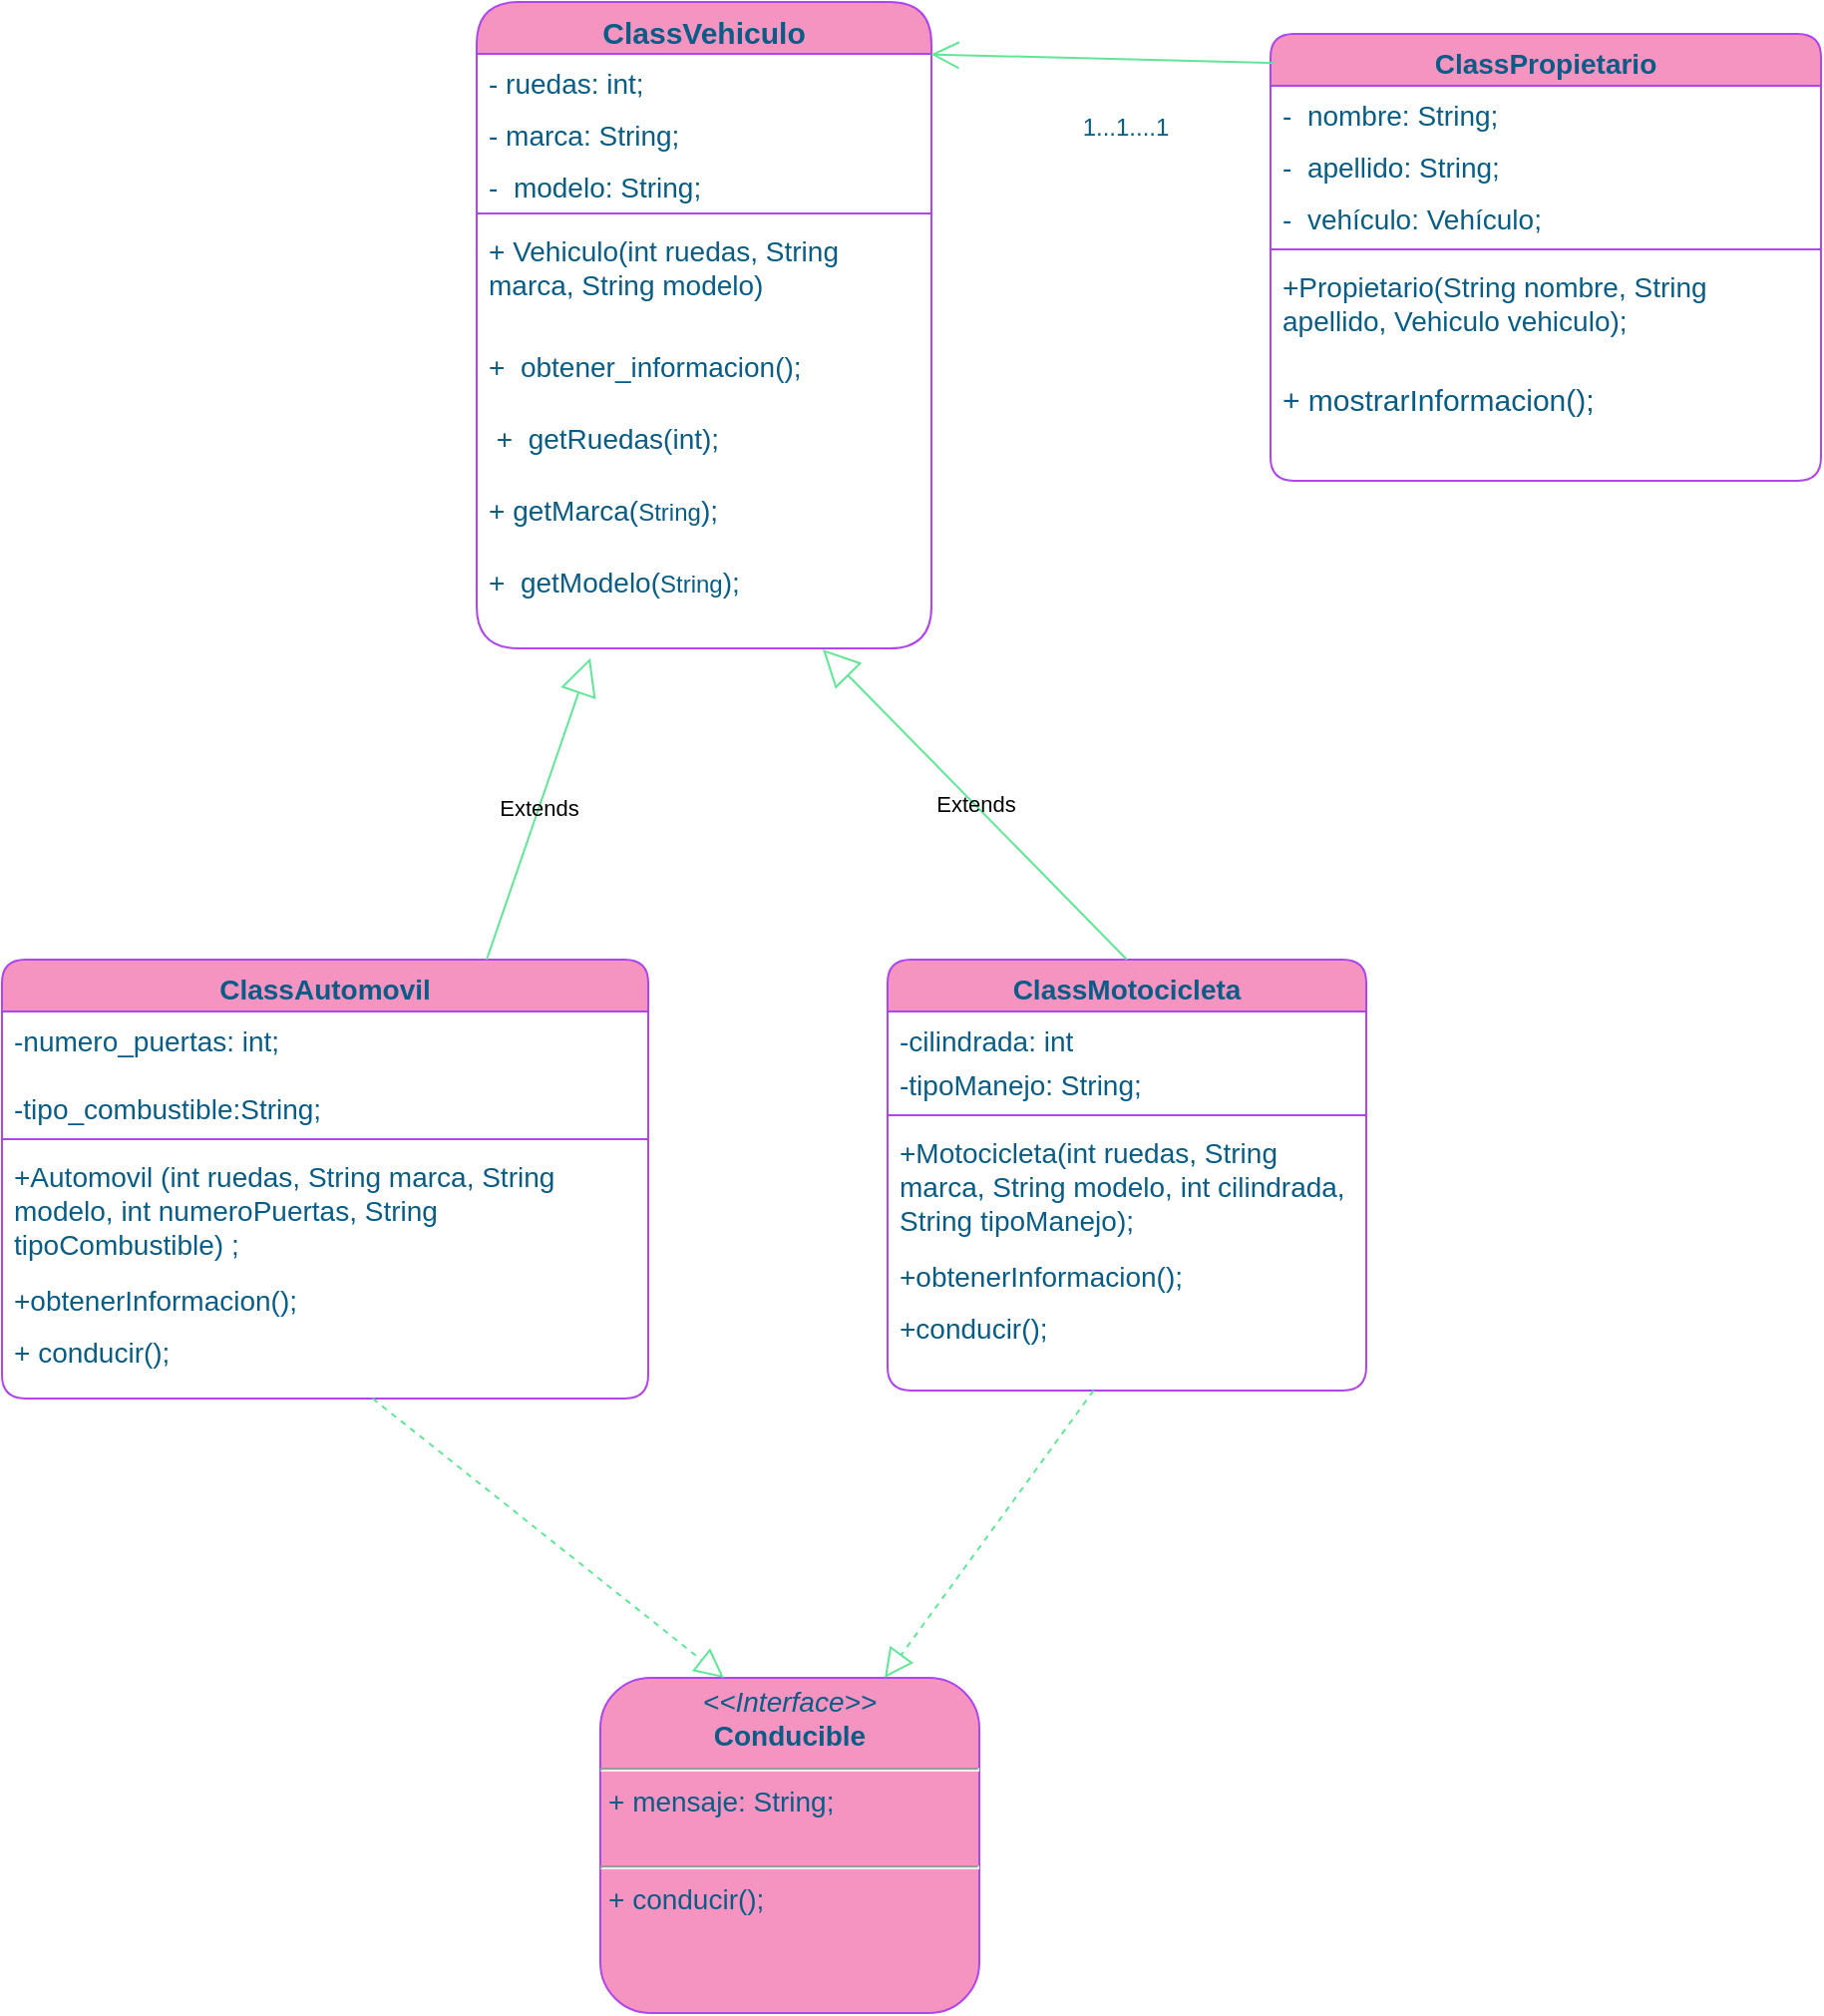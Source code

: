 <mxfile version="21.6.8" type="github">
  <diagram name="Página-1" id="zMErRwjJ9cJvkd89i-X-">
    <mxGraphModel dx="1035" dy="525" grid="1" gridSize="12" guides="1" tooltips="1" connect="1" arrows="1" fold="1" page="1" pageScale="1" pageWidth="980" pageHeight="1390" math="0" shadow="0">
      <root>
        <mxCell id="0" />
        <mxCell id="1" parent="0" />
        <mxCell id="PNMMQfILjRkA3aaWfyfR-1" value="ClassVehiculo" style="swimlane;fontStyle=1;align=center;verticalAlign=top;childLayout=stackLayout;horizontal=1;startSize=26;horizontalStack=0;resizeParent=1;resizeParentMax=0;resizeLast=0;collapsible=1;marginBottom=0;whiteSpace=wrap;html=1;labelBackgroundColor=none;fillColor=#F694C1;strokeColor=#AF45ED;fontColor=#095C86;rounded=1;fontSize=15;arcSize=27;" parent="1" vertex="1">
          <mxGeometry x="262" y="24" width="228" height="324" as="geometry">
            <mxRectangle x="330" y="190" width="120" height="30" as="alternateBounds" />
          </mxGeometry>
        </mxCell>
        <mxCell id="PNMMQfILjRkA3aaWfyfR-2" value="&lt;font style=&quot;font-size: 14px;&quot;&gt;- ruedas: int;&lt;/font&gt;" style="text;strokeColor=none;fillColor=none;align=left;verticalAlign=top;spacingLeft=4;spacingRight=4;overflow=hidden;rotatable=0;points=[[0,0.5],[1,0.5]];portConstraint=eastwest;whiteSpace=wrap;html=1;labelBackgroundColor=none;fontColor=#095C86;rounded=1;" parent="PNMMQfILjRkA3aaWfyfR-1" vertex="1">
          <mxGeometry y="26" width="228" height="26" as="geometry" />
        </mxCell>
        <mxCell id="PNMMQfILjRkA3aaWfyfR-5" value="&lt;font style=&quot;font-size: 14px;&quot;&gt;- marca:&amp;nbsp;String;&lt;/font&gt;" style="text;strokeColor=none;fillColor=none;align=left;verticalAlign=top;spacingLeft=4;spacingRight=4;overflow=hidden;rotatable=0;points=[[0,0.5],[1,0.5]];portConstraint=eastwest;whiteSpace=wrap;html=1;labelBackgroundColor=none;fontColor=#095C86;rounded=1;" parent="PNMMQfILjRkA3aaWfyfR-1" vertex="1">
          <mxGeometry y="52" width="228" height="26" as="geometry" />
        </mxCell>
        <mxCell id="PNMMQfILjRkA3aaWfyfR-6" value="&lt;font style=&quot;font-size: 14px;&quot;&gt;-&amp;nbsp; modelo:&amp;nbsp;String;&lt;/font&gt;" style="text;strokeColor=none;fillColor=none;align=left;verticalAlign=top;spacingLeft=4;spacingRight=4;overflow=hidden;rotatable=0;points=[[0,0.5],[1,0.5]];portConstraint=eastwest;whiteSpace=wrap;html=1;labelBackgroundColor=none;fontColor=#095C86;rounded=1;" parent="PNMMQfILjRkA3aaWfyfR-1" vertex="1">
          <mxGeometry y="78" width="228" height="24" as="geometry" />
        </mxCell>
        <mxCell id="PNMMQfILjRkA3aaWfyfR-3" value="" style="line;strokeWidth=1;fillColor=none;align=left;verticalAlign=middle;spacingTop=-1;spacingLeft=3;spacingRight=3;rotatable=0;labelPosition=right;points=[];portConstraint=eastwest;strokeColor=#AF45ED;labelBackgroundColor=none;fontColor=#095C86;rounded=1;" parent="PNMMQfILjRkA3aaWfyfR-1" vertex="1">
          <mxGeometry y="102" width="228" height="8" as="geometry" />
        </mxCell>
        <mxCell id="ifGxLTZJCU3RoCwpth3G-2" value="&lt;font color=&quot;#095c86&quot; style=&quot;font-size: 14px;&quot;&gt;+&amp;nbsp;Vehiculo(int ruedas, String marca, String modelo)&amp;nbsp;&lt;/font&gt;" style="text;strokeColor=none;fillColor=none;align=left;verticalAlign=top;spacingLeft=4;spacingRight=4;overflow=hidden;rotatable=0;points=[[0,0.5],[1,0.5]];portConstraint=eastwest;whiteSpace=wrap;html=1;" vertex="1" parent="PNMMQfILjRkA3aaWfyfR-1">
          <mxGeometry y="110" width="228" height="58" as="geometry" />
        </mxCell>
        <mxCell id="PNMMQfILjRkA3aaWfyfR-4" value="&lt;font style=&quot;font-size: 14px;&quot;&gt;+&amp;nbsp;&amp;nbsp;obtener_informacion();&lt;br&gt;&lt;br&gt;&lt;/font&gt;" style="text;strokeColor=none;fillColor=none;align=left;verticalAlign=top;spacingLeft=4;spacingRight=4;overflow=hidden;rotatable=0;points=[[0,0.5],[1,0.5]];portConstraint=eastwest;whiteSpace=wrap;html=1;labelBackgroundColor=none;fontColor=#095C86;rounded=1;" parent="PNMMQfILjRkA3aaWfyfR-1" vertex="1">
          <mxGeometry y="168" width="228" height="36" as="geometry" />
        </mxCell>
        <mxCell id="ifGxLTZJCU3RoCwpth3G-3" value="&lt;font color=&quot;#095c86&quot; style=&quot;font-size: 14px;&quot;&gt;&amp;nbsp;+&amp;nbsp; getRuedas(int);&lt;/font&gt;" style="text;strokeColor=none;fillColor=none;align=left;verticalAlign=top;spacingLeft=4;spacingRight=4;overflow=hidden;rotatable=0;points=[[0,0.5],[1,0.5]];portConstraint=eastwest;whiteSpace=wrap;html=1;" vertex="1" parent="PNMMQfILjRkA3aaWfyfR-1">
          <mxGeometry y="204" width="228" height="36" as="geometry" />
        </mxCell>
        <mxCell id="ifGxLTZJCU3RoCwpth3G-9" value="&lt;font color=&quot;#095c86&quot;&gt;&lt;font style=&quot;font-size: 14px;&quot;&gt;+&amp;nbsp;getMarca(&lt;/font&gt;String&lt;font style=&quot;font-size: 14px;&quot;&gt;);&lt;/font&gt;&lt;/font&gt;" style="text;strokeColor=none;fillColor=none;align=left;verticalAlign=top;spacingLeft=4;spacingRight=4;overflow=hidden;rotatable=0;points=[[0,0.5],[1,0.5]];portConstraint=eastwest;whiteSpace=wrap;html=1;" vertex="1" parent="PNMMQfILjRkA3aaWfyfR-1">
          <mxGeometry y="240" width="228" height="36" as="geometry" />
        </mxCell>
        <mxCell id="ifGxLTZJCU3RoCwpth3G-6" value="&lt;font color=&quot;#095c86&quot;&gt;&lt;font style=&quot;font-size: 14px;&quot;&gt;+&amp;nbsp; getModelo(&lt;/font&gt;String&lt;font style=&quot;font-size: 14px;&quot;&gt;);&lt;/font&gt;&lt;/font&gt;" style="text;strokeColor=none;fillColor=none;align=left;verticalAlign=top;spacingLeft=4;spacingRight=4;overflow=hidden;rotatable=0;points=[[0,0.5],[1,0.5]];portConstraint=eastwest;whiteSpace=wrap;html=1;" vertex="1" parent="PNMMQfILjRkA3aaWfyfR-1">
          <mxGeometry y="276" width="228" height="48" as="geometry" />
        </mxCell>
        <mxCell id="PNMMQfILjRkA3aaWfyfR-7" value="ClassAutomovil" style="swimlane;fontStyle=1;align=center;verticalAlign=top;childLayout=stackLayout;horizontal=1;startSize=26;horizontalStack=0;resizeParent=1;resizeParentMax=0;resizeLast=0;collapsible=1;marginBottom=0;whiteSpace=wrap;html=1;labelBackgroundColor=none;fillColor=#F694C1;strokeColor=#AF45ED;fontColor=#095C86;rounded=1;fontSize=14;" parent="1" vertex="1">
          <mxGeometry x="24" y="504" width="324" height="220" as="geometry" />
        </mxCell>
        <mxCell id="PNMMQfILjRkA3aaWfyfR-8" value="&lt;font style=&quot;font-size: 14px;&quot;&gt;-numero_puertas: int;&lt;/font&gt;" style="text;strokeColor=none;fillColor=none;align=left;verticalAlign=top;spacingLeft=4;spacingRight=4;overflow=hidden;rotatable=0;points=[[0,0.5],[1,0.5]];portConstraint=eastwest;whiteSpace=wrap;html=1;labelBackgroundColor=none;fontColor=#095C86;rounded=1;" parent="PNMMQfILjRkA3aaWfyfR-7" vertex="1">
          <mxGeometry y="26" width="324" height="34" as="geometry" />
        </mxCell>
        <mxCell id="PNMMQfILjRkA3aaWfyfR-15" value="&lt;font style=&quot;font-size: 14px;&quot;&gt;-tipo_combustible:String;&lt;/font&gt;" style="text;strokeColor=none;fillColor=none;align=left;verticalAlign=top;spacingLeft=4;spacingRight=4;overflow=hidden;rotatable=0;points=[[0,0.5],[1,0.5]];portConstraint=eastwest;whiteSpace=wrap;html=1;labelBackgroundColor=none;fontColor=#095C86;rounded=1;" parent="PNMMQfILjRkA3aaWfyfR-7" vertex="1">
          <mxGeometry y="60" width="324" height="26" as="geometry" />
        </mxCell>
        <mxCell id="PNMMQfILjRkA3aaWfyfR-9" value="" style="line;strokeWidth=1;fillColor=none;align=left;verticalAlign=middle;spacingTop=-1;spacingLeft=3;spacingRight=3;rotatable=0;labelPosition=right;points=[];portConstraint=eastwest;strokeColor=#AF45ED;labelBackgroundColor=none;fontColor=#095C86;rounded=1;" parent="PNMMQfILjRkA3aaWfyfR-7" vertex="1">
          <mxGeometry y="86" width="324" height="8" as="geometry" />
        </mxCell>
        <mxCell id="ifGxLTZJCU3RoCwpth3G-10" value="&lt;font color=&quot;#095c86&quot; style=&quot;font-size: 14px;&quot;&gt;+Automovil (int ruedas, String marca, String modelo, int numeroPuertas, String tipoCombustible) ;&lt;/font&gt;" style="text;strokeColor=none;fillColor=none;align=left;verticalAlign=top;spacingLeft=4;spacingRight=4;overflow=hidden;rotatable=0;points=[[0,0.5],[1,0.5]];portConstraint=eastwest;whiteSpace=wrap;html=1;" vertex="1" parent="PNMMQfILjRkA3aaWfyfR-7">
          <mxGeometry y="94" width="324" height="62" as="geometry" />
        </mxCell>
        <mxCell id="PNMMQfILjRkA3aaWfyfR-10" value="&lt;font style=&quot;font-size: 14px;&quot;&gt;+obtenerInformacion();&lt;/font&gt;" style="text;strokeColor=none;fillColor=none;align=left;verticalAlign=top;spacingLeft=4;spacingRight=4;overflow=hidden;rotatable=0;points=[[0,0.5],[1,0.5]];portConstraint=eastwest;whiteSpace=wrap;html=1;labelBackgroundColor=none;fontColor=#095C86;rounded=1;" parent="PNMMQfILjRkA3aaWfyfR-7" vertex="1">
          <mxGeometry y="156" width="324" height="26" as="geometry" />
        </mxCell>
        <mxCell id="mXOzC1x58r8UYVw0Xg4F-1" value="&lt;font style=&quot;font-size: 14px;&quot;&gt;+ conducir();&lt;/font&gt;" style="text;strokeColor=none;fillColor=none;align=left;verticalAlign=top;spacingLeft=4;spacingRight=4;overflow=hidden;rotatable=0;points=[[0,0.5],[1,0.5]];portConstraint=eastwest;whiteSpace=wrap;html=1;labelBackgroundColor=none;fontColor=#095C86;rounded=1;" parent="PNMMQfILjRkA3aaWfyfR-7" vertex="1">
          <mxGeometry y="182" width="324" height="38" as="geometry" />
        </mxCell>
        <mxCell id="PNMMQfILjRkA3aaWfyfR-11" value="&lt;font style=&quot;font-size: 14px;&quot;&gt;ClassMotocicleta&lt;/font&gt;" style="swimlane;fontStyle=1;align=center;verticalAlign=top;childLayout=stackLayout;horizontal=1;startSize=26;horizontalStack=0;resizeParent=1;resizeParentMax=0;resizeLast=0;collapsible=1;marginBottom=0;whiteSpace=wrap;html=1;labelBackgroundColor=none;fillColor=#F694C1;strokeColor=#AF45ED;fontColor=#095C86;rounded=1;" parent="1" vertex="1">
          <mxGeometry x="468" y="504" width="240" height="216" as="geometry" />
        </mxCell>
        <mxCell id="PNMMQfILjRkA3aaWfyfR-12" value="&lt;font style=&quot;font-size: 14px;&quot;&gt;-cilindrada: int&lt;/font&gt;" style="text;strokeColor=none;fillColor=none;align=left;verticalAlign=top;spacingLeft=4;spacingRight=4;overflow=hidden;rotatable=0;points=[[0,0.5],[1,0.5]];portConstraint=eastwest;whiteSpace=wrap;html=1;labelBackgroundColor=none;fontColor=#095C86;rounded=1;" parent="PNMMQfILjRkA3aaWfyfR-11" vertex="1">
          <mxGeometry y="26" width="240" height="22" as="geometry" />
        </mxCell>
        <mxCell id="mXOzC1x58r8UYVw0Xg4F-7" value="&lt;font style=&quot;font-size: 14px;&quot;&gt;-tipoManejo:&amp;nbsp;String;&lt;/font&gt;" style="text;strokeColor=none;fillColor=none;align=left;verticalAlign=top;spacingLeft=4;spacingRight=4;overflow=hidden;rotatable=0;points=[[0,0.5],[1,0.5]];portConstraint=eastwest;whiteSpace=wrap;html=1;labelBackgroundColor=none;fontColor=#095C86;rounded=1;" parent="PNMMQfILjRkA3aaWfyfR-11" vertex="1">
          <mxGeometry y="48" width="240" height="26" as="geometry" />
        </mxCell>
        <mxCell id="PNMMQfILjRkA3aaWfyfR-13" value="" style="line;strokeWidth=1;fillColor=none;align=left;verticalAlign=middle;spacingTop=-1;spacingLeft=3;spacingRight=3;rotatable=0;labelPosition=right;points=[];portConstraint=eastwest;strokeColor=#AF45ED;labelBackgroundColor=none;fontColor=#095C86;rounded=1;" parent="PNMMQfILjRkA3aaWfyfR-11" vertex="1">
          <mxGeometry y="74" width="240" height="8" as="geometry" />
        </mxCell>
        <mxCell id="ifGxLTZJCU3RoCwpth3G-11" value="&lt;font style=&quot;font-size: 14px;&quot; color=&quot;#095c86&quot;&gt;+Motocicleta(int ruedas, String marca, String modelo, int cilindrada, String tipoManejo);&lt;/font&gt;" style="text;strokeColor=none;fillColor=none;align=left;verticalAlign=top;spacingLeft=4;spacingRight=4;overflow=hidden;rotatable=0;points=[[0,0.5],[1,0.5]];portConstraint=eastwest;whiteSpace=wrap;html=1;" vertex="1" parent="PNMMQfILjRkA3aaWfyfR-11">
          <mxGeometry y="82" width="240" height="62" as="geometry" />
        </mxCell>
        <mxCell id="PNMMQfILjRkA3aaWfyfR-14" value="&lt;font style=&quot;font-size: 14px;&quot;&gt;+obtenerInformacion();&lt;/font&gt;" style="text;strokeColor=none;fillColor=none;align=left;verticalAlign=top;spacingLeft=4;spacingRight=4;overflow=hidden;rotatable=0;points=[[0,0.5],[1,0.5]];portConstraint=eastwest;whiteSpace=wrap;html=1;labelBackgroundColor=none;fontColor=#095C86;rounded=1;" parent="PNMMQfILjRkA3aaWfyfR-11" vertex="1">
          <mxGeometry y="144" width="240" height="26" as="geometry" />
        </mxCell>
        <mxCell id="mXOzC1x58r8UYVw0Xg4F-8" value="&lt;font style=&quot;font-size: 14px;&quot;&gt;+conducir();&lt;/font&gt;" style="text;strokeColor=none;fillColor=none;align=left;verticalAlign=top;spacingLeft=4;spacingRight=4;overflow=hidden;rotatable=0;points=[[0,0.5],[1,0.5]];portConstraint=eastwest;whiteSpace=wrap;html=1;labelBackgroundColor=none;fontColor=#095C86;rounded=1;" parent="PNMMQfILjRkA3aaWfyfR-11" vertex="1">
          <mxGeometry y="170" width="240" height="46" as="geometry" />
        </mxCell>
        <mxCell id="mXOzC1x58r8UYVw0Xg4F-9" value="&lt;p style=&quot;margin: 4px 0px 0px; text-align: center; font-size: 14px;&quot;&gt;&lt;i style=&quot;font-size: 14px;&quot;&gt;&amp;lt;&amp;lt;Interface&amp;gt;&amp;gt;&lt;/i&gt;&lt;br style=&quot;font-size: 14px;&quot;&gt;&lt;b style=&quot;font-size: 14px;&quot;&gt;Conducible&lt;/b&gt;&lt;br style=&quot;font-size: 14px;&quot;&gt;&lt;/p&gt;&lt;hr style=&quot;font-size: 14px;&quot;&gt;&lt;p style=&quot;margin: 0px 0px 0px 4px; font-size: 14px;&quot;&gt;+ mensaje: String;&lt;br style=&quot;font-size: 14px;&quot;&gt;&lt;br style=&quot;font-size: 14px;&quot;&gt;&lt;/p&gt;&lt;hr style=&quot;font-size: 14px;&quot;&gt;&lt;p style=&quot;margin: 0px 0px 0px 4px; font-size: 14px;&quot;&gt;+ conducir();&lt;br style=&quot;font-size: 14px;&quot;&gt;&lt;/p&gt;" style="verticalAlign=top;align=left;overflow=fill;fontSize=14;fontFamily=Helvetica;html=1;whiteSpace=wrap;labelBackgroundColor=none;fillColor=#F694C1;strokeColor=#AF45ED;fontColor=#095C86;rounded=1;" parent="1" vertex="1">
          <mxGeometry x="324" y="864" width="190" height="168" as="geometry" />
        </mxCell>
        <mxCell id="mXOzC1x58r8UYVw0Xg4F-10" value="&lt;font style=&quot;font-size: 14px;&quot;&gt;ClassPropietario&lt;/font&gt;" style="swimlane;fontStyle=1;align=center;verticalAlign=top;childLayout=stackLayout;horizontal=1;startSize=26;horizontalStack=0;resizeParent=1;resizeParentMax=0;resizeLast=0;collapsible=1;marginBottom=0;whiteSpace=wrap;html=1;labelBackgroundColor=none;fillColor=#F694C1;strokeColor=#AF45ED;fontColor=#095C86;rounded=1;fontSize=14;" parent="1" vertex="1">
          <mxGeometry x="660" y="40" width="276" height="224" as="geometry" />
        </mxCell>
        <mxCell id="mXOzC1x58r8UYVw0Xg4F-11" value="-&amp;nbsp; nombre: String;" style="text;strokeColor=none;fillColor=none;align=left;verticalAlign=top;spacingLeft=4;spacingRight=4;overflow=hidden;rotatable=0;points=[[0,0.5],[1,0.5]];portConstraint=eastwest;whiteSpace=wrap;html=1;labelBackgroundColor=none;fontColor=#095C86;rounded=1;fontSize=14;" parent="mXOzC1x58r8UYVw0Xg4F-10" vertex="1">
          <mxGeometry y="26" width="276" height="26" as="geometry" />
        </mxCell>
        <mxCell id="mXOzC1x58r8UYVw0Xg4F-14" value="-&amp;nbsp; apellido: String;" style="text;strokeColor=none;fillColor=none;align=left;verticalAlign=top;spacingLeft=4;spacingRight=4;overflow=hidden;rotatable=0;points=[[0,0.5],[1,0.5]];portConstraint=eastwest;whiteSpace=wrap;html=1;labelBackgroundColor=none;fontColor=#095C86;rounded=1;fontSize=14;" parent="mXOzC1x58r8UYVw0Xg4F-10" vertex="1">
          <mxGeometry y="52" width="276" height="26" as="geometry" />
        </mxCell>
        <mxCell id="mXOzC1x58r8UYVw0Xg4F-15" value="-&amp;nbsp;&amp;nbsp;vehículo: Vehículo;" style="text;strokeColor=none;fillColor=none;align=left;verticalAlign=top;spacingLeft=4;spacingRight=4;overflow=hidden;rotatable=0;points=[[0,0.5],[1,0.5]];portConstraint=eastwest;whiteSpace=wrap;html=1;labelBackgroundColor=none;fontColor=#095C86;rounded=1;fontSize=14;" parent="mXOzC1x58r8UYVw0Xg4F-10" vertex="1">
          <mxGeometry y="78" width="276" height="26" as="geometry" />
        </mxCell>
        <mxCell id="mXOzC1x58r8UYVw0Xg4F-12" value="" style="line;strokeWidth=1;fillColor=none;align=left;verticalAlign=middle;spacingTop=-1;spacingLeft=3;spacingRight=3;rotatable=0;labelPosition=right;points=[];portConstraint=eastwest;strokeColor=#AF45ED;labelBackgroundColor=none;fontColor=#095C86;rounded=1;" parent="mXOzC1x58r8UYVw0Xg4F-10" vertex="1">
          <mxGeometry y="104" width="276" height="8" as="geometry" />
        </mxCell>
        <mxCell id="ifGxLTZJCU3RoCwpth3G-12" value="&lt;font color=&quot;#095c86&quot; style=&quot;font-size: 14px;&quot;&gt;+Propietario(String nombre, String apellido, Vehiculo vehiculo);&lt;/font&gt;" style="text;strokeColor=none;fillColor=none;align=left;verticalAlign=top;spacingLeft=4;spacingRight=4;overflow=hidden;rotatable=0;points=[[0,0.5],[1,0.5]];portConstraint=eastwest;whiteSpace=wrap;html=1;" vertex="1" parent="mXOzC1x58r8UYVw0Xg4F-10">
          <mxGeometry y="112" width="276" height="56" as="geometry" />
        </mxCell>
        <mxCell id="mXOzC1x58r8UYVw0Xg4F-13" value="&lt;font style=&quot;font-size: 15px;&quot;&gt;+ mostrarInformacion();&lt;/font&gt;" style="text;strokeColor=none;fillColor=none;align=left;verticalAlign=top;spacingLeft=4;spacingRight=4;overflow=hidden;rotatable=0;points=[[0,0.5],[1,0.5]];portConstraint=eastwest;whiteSpace=wrap;html=1;labelBackgroundColor=none;fontColor=#095C86;rounded=1;fontSize=14;" parent="mXOzC1x58r8UYVw0Xg4F-10" vertex="1">
          <mxGeometry y="168" width="276" height="56" as="geometry" />
        </mxCell>
        <mxCell id="mXOzC1x58r8UYVw0Xg4F-24" value="" style="endArrow=open;endFill=1;endSize=12;html=1;rounded=0;strokeColor=#60E696;fontColor=default;exitX=0.006;exitY=0.065;exitDx=0;exitDy=0;exitPerimeter=0;labelBackgroundColor=none;entryX=0.999;entryY=0.011;entryDx=0;entryDy=0;entryPerimeter=0;fontStyle=1" parent="1" source="mXOzC1x58r8UYVw0Xg4F-10" target="PNMMQfILjRkA3aaWfyfR-2" edge="1">
          <mxGeometry width="160" relative="1" as="geometry">
            <mxPoint x="500" y="80" as="sourcePoint" />
            <mxPoint x="504" y="48" as="targetPoint" />
            <Array as="points" />
          </mxGeometry>
        </mxCell>
        <mxCell id="mXOzC1x58r8UYVw0Xg4F-25" value="" style="endArrow=block;dashed=1;endFill=0;endSize=12;html=1;rounded=0;strokeColor=#60E696;fontColor=default;entryX=0.326;entryY=0;entryDx=0;entryDy=0;entryPerimeter=0;labelBackgroundColor=none;" parent="1" source="mXOzC1x58r8UYVw0Xg4F-1" target="mXOzC1x58r8UYVw0Xg4F-9" edge="1">
          <mxGeometry width="160" relative="1" as="geometry">
            <mxPoint x="180" y="430" as="sourcePoint" />
            <mxPoint x="316" y="500" as="targetPoint" />
            <Array as="points" />
          </mxGeometry>
        </mxCell>
        <mxCell id="mXOzC1x58r8UYVw0Xg4F-26" value="" style="endArrow=block;dashed=1;endFill=0;endSize=12;html=1;rounded=0;strokeColor=#60E696;fontColor=default;entryX=0.75;entryY=0;entryDx=0;entryDy=0;labelBackgroundColor=none;" parent="1" source="mXOzC1x58r8UYVw0Xg4F-8" target="mXOzC1x58r8UYVw0Xg4F-9" edge="1">
          <mxGeometry width="160" relative="1" as="geometry">
            <mxPoint x="160" y="428" as="sourcePoint" />
            <mxPoint x="350" y="520" as="targetPoint" />
          </mxGeometry>
        </mxCell>
        <mxCell id="mXOzC1x58r8UYVw0Xg4F-27" value="1...1....1" style="text;html=1;align=center;verticalAlign=middle;resizable=0;points=[];autosize=1;strokeColor=none;fillColor=none;fontColor=#095C86;labelBackgroundColor=none;" parent="1" vertex="1">
          <mxGeometry x="552" y="72" width="70" height="30" as="geometry" />
        </mxCell>
        <mxCell id="ifGxLTZJCU3RoCwpth3G-7" value="Extends" style="endArrow=block;endSize=16;endFill=0;html=1;rounded=0;entryX=0.761;entryY=1.011;entryDx=0;entryDy=0;entryPerimeter=0;labelBackgroundColor=none;strokeColor=#60E696;fontColor=default;exitX=0.5;exitY=0;exitDx=0;exitDy=0;" edge="1" parent="1" source="PNMMQfILjRkA3aaWfyfR-11" target="ifGxLTZJCU3RoCwpth3G-6">
          <mxGeometry width="160" relative="1" as="geometry">
            <mxPoint x="631" y="444" as="sourcePoint" />
            <mxPoint x="516" y="312" as="targetPoint" />
          </mxGeometry>
        </mxCell>
        <mxCell id="ifGxLTZJCU3RoCwpth3G-8" value="Extends" style="endArrow=block;endSize=16;endFill=0;html=1;rounded=0;entryX=0.25;entryY=1.102;entryDx=0;entryDy=0;entryPerimeter=0;labelBackgroundColor=none;strokeColor=#60E696;fontColor=default;exitX=0.75;exitY=0;exitDx=0;exitDy=0;" edge="1" parent="1" source="PNMMQfILjRkA3aaWfyfR-7" target="ifGxLTZJCU3RoCwpth3G-6">
          <mxGeometry width="160" relative="1" as="geometry">
            <mxPoint x="335" y="432" as="sourcePoint" />
            <mxPoint x="220" y="300" as="targetPoint" />
          </mxGeometry>
        </mxCell>
      </root>
    </mxGraphModel>
  </diagram>
</mxfile>
